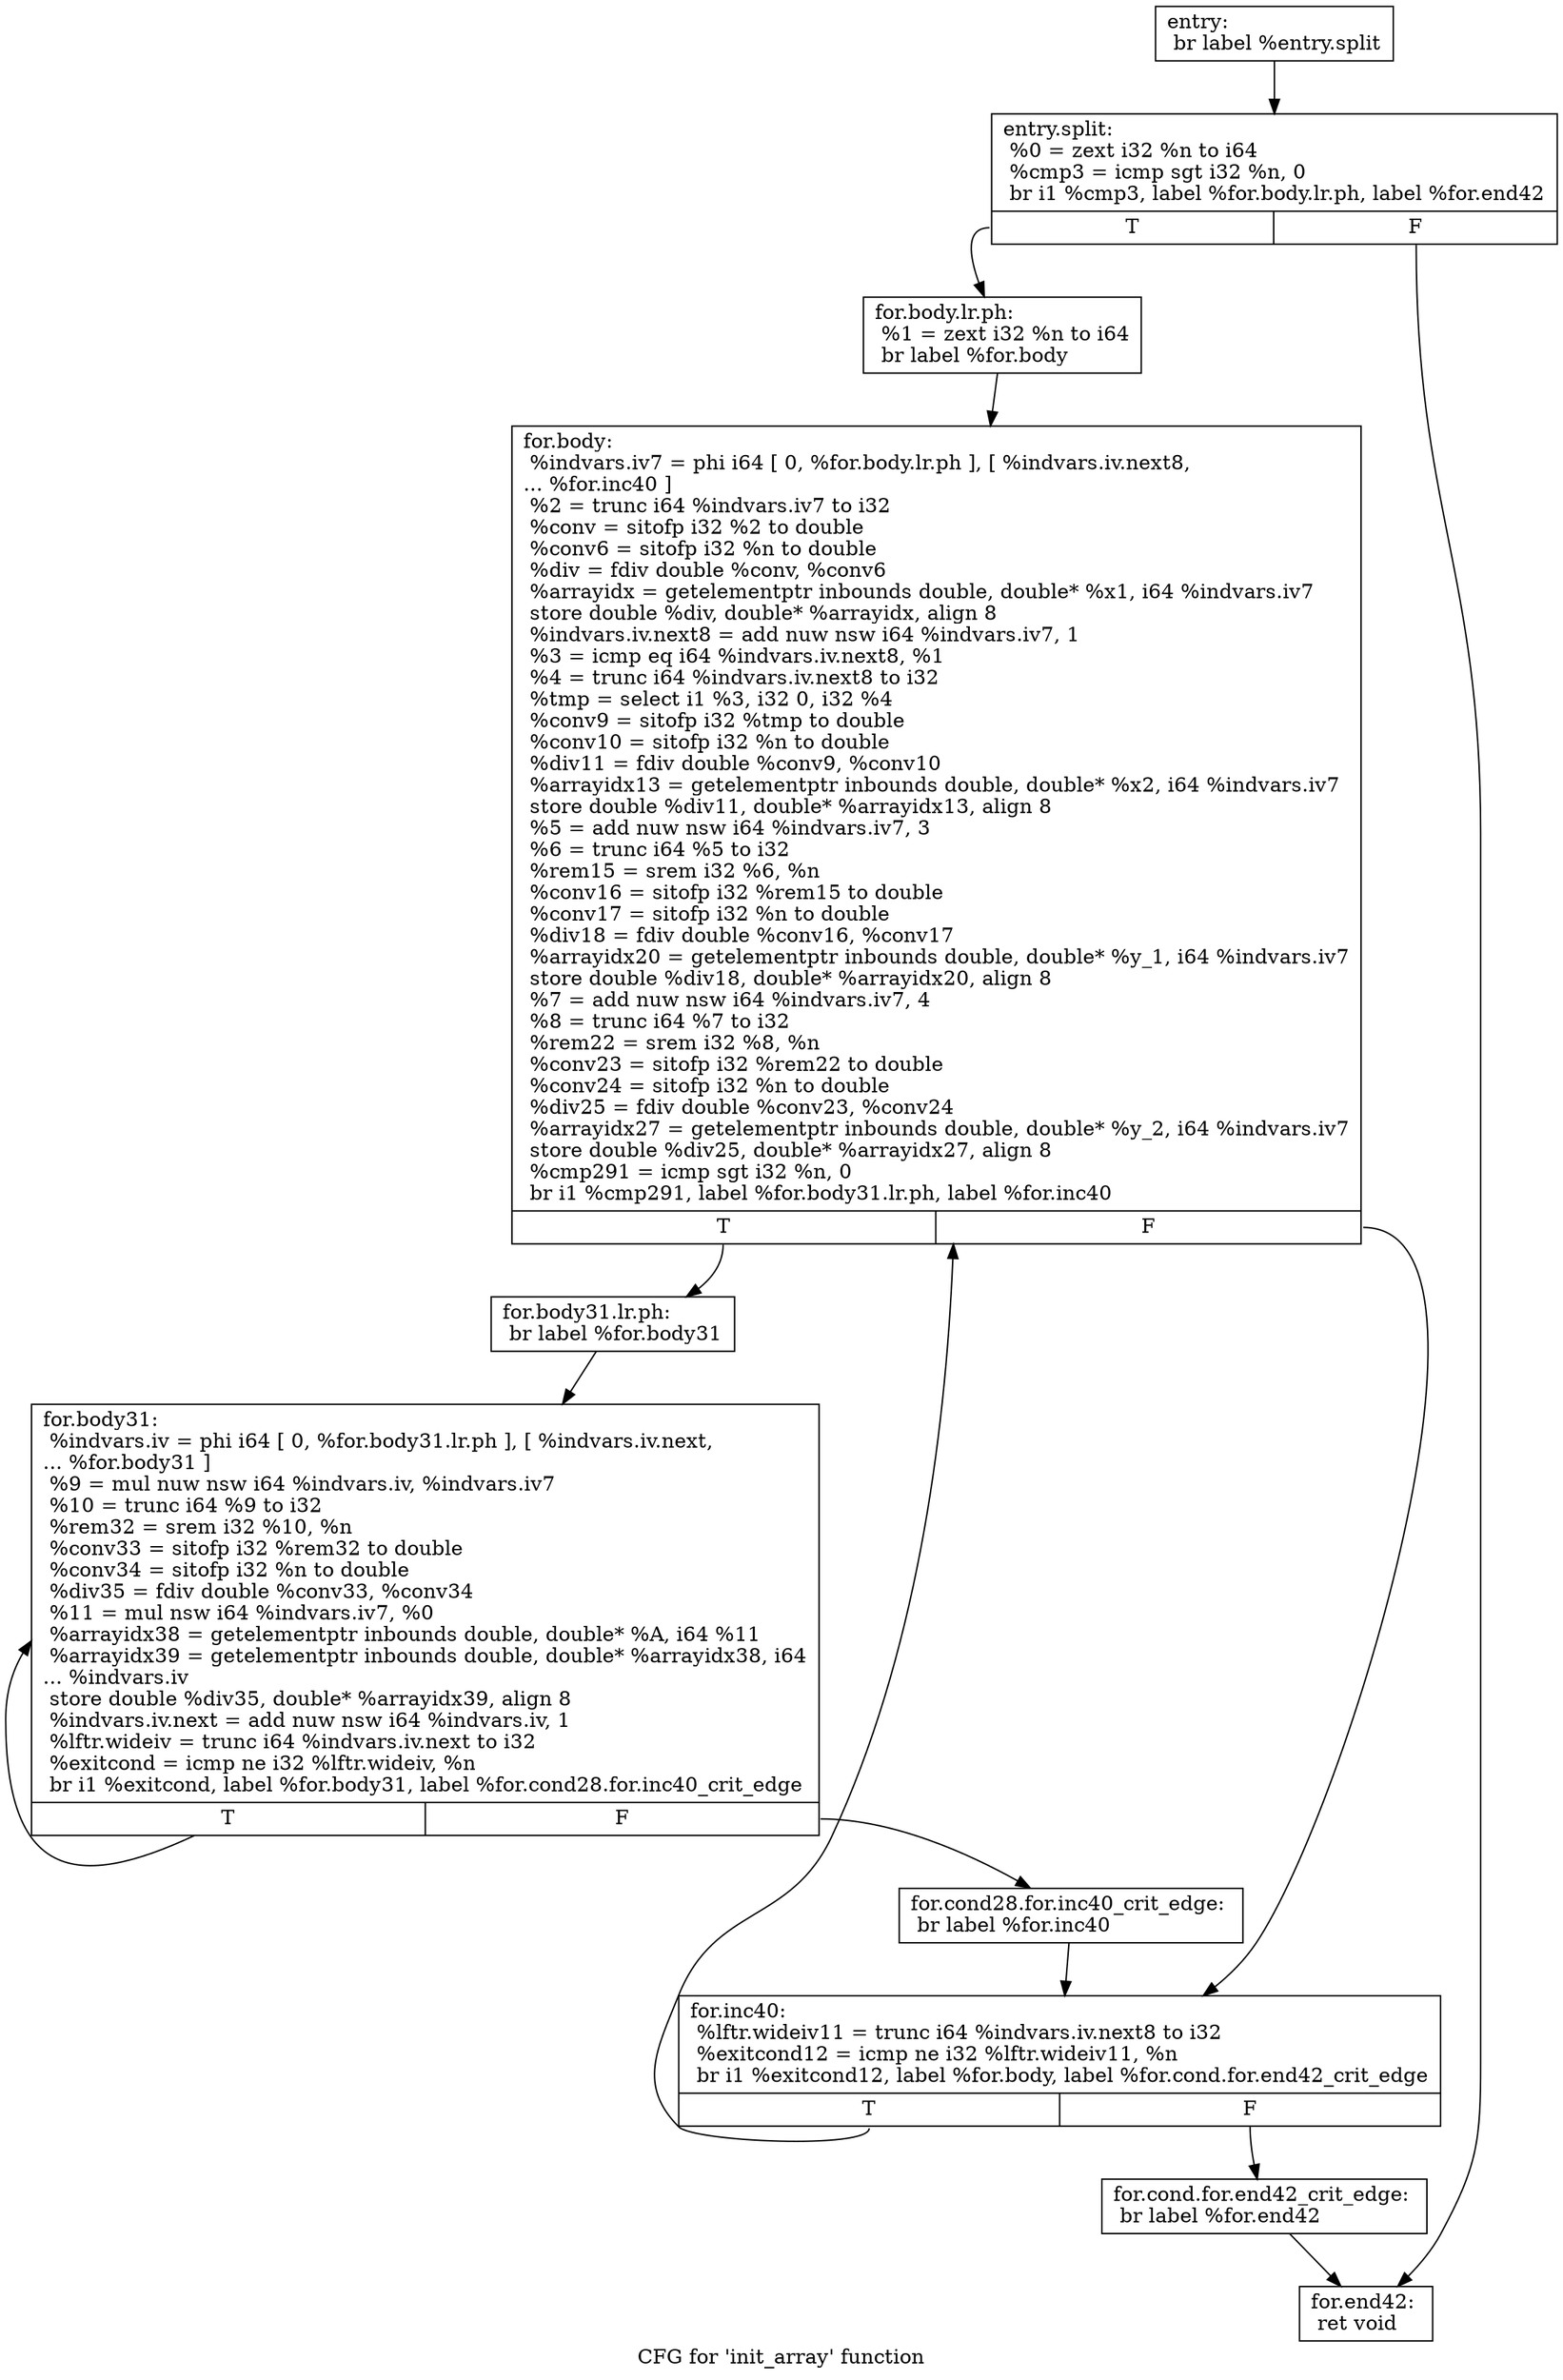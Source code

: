 digraph "CFG for 'init_array' function" {
	label="CFG for 'init_array' function";

	Node0x7f8339d0fee0 [shape=record,label="{entry:\l  br label %entry.split\l}"];
	Node0x7f8339d0fee0 -> Node0x7f8339d11650;
	Node0x7f8339d11650 [shape=record,label="{entry.split:                                      \l  %0 = zext i32 %n to i64\l  %cmp3 = icmp sgt i32 %n, 0\l  br i1 %cmp3, label %for.body.lr.ph, label %for.end42\l|{<s0>T|<s1>F}}"];
	Node0x7f8339d11650:s0 -> Node0x7f8339d116a0;
	Node0x7f8339d11650:s1 -> Node0x7f8339d118b0;
	Node0x7f8339d116a0 [shape=record,label="{for.body.lr.ph:                                   \l  %1 = zext i32 %n to i64\l  br label %for.body\l}"];
	Node0x7f8339d116a0 -> Node0x7f8339d11860;
	Node0x7f8339d11860 [shape=record,label="{for.body:                                         \l  %indvars.iv7 = phi i64 [ 0, %for.body.lr.ph ], [ %indvars.iv.next8,\l... %for.inc40 ]\l  %2 = trunc i64 %indvars.iv7 to i32\l  %conv = sitofp i32 %2 to double\l  %conv6 = sitofp i32 %n to double\l  %div = fdiv double %conv, %conv6\l  %arrayidx = getelementptr inbounds double, double* %x1, i64 %indvars.iv7\l  store double %div, double* %arrayidx, align 8\l  %indvars.iv.next8 = add nuw nsw i64 %indvars.iv7, 1\l  %3 = icmp eq i64 %indvars.iv.next8, %1\l  %4 = trunc i64 %indvars.iv.next8 to i32\l  %tmp = select i1 %3, i32 0, i32 %4\l  %conv9 = sitofp i32 %tmp to double\l  %conv10 = sitofp i32 %n to double\l  %div11 = fdiv double %conv9, %conv10\l  %arrayidx13 = getelementptr inbounds double, double* %x2, i64 %indvars.iv7\l  store double %div11, double* %arrayidx13, align 8\l  %5 = add nuw nsw i64 %indvars.iv7, 3\l  %6 = trunc i64 %5 to i32\l  %rem15 = srem i32 %6, %n\l  %conv16 = sitofp i32 %rem15 to double\l  %conv17 = sitofp i32 %n to double\l  %div18 = fdiv double %conv16, %conv17\l  %arrayidx20 = getelementptr inbounds double, double* %y_1, i64 %indvars.iv7\l  store double %div18, double* %arrayidx20, align 8\l  %7 = add nuw nsw i64 %indvars.iv7, 4\l  %8 = trunc i64 %7 to i32\l  %rem22 = srem i32 %8, %n\l  %conv23 = sitofp i32 %rem22 to double\l  %conv24 = sitofp i32 %n to double\l  %div25 = fdiv double %conv23, %conv24\l  %arrayidx27 = getelementptr inbounds double, double* %y_2, i64 %indvars.iv7\l  store double %div25, double* %arrayidx27, align 8\l  %cmp291 = icmp sgt i32 %n, 0\l  br i1 %cmp291, label %for.body31.lr.ph, label %for.inc40\l|{<s0>T|<s1>F}}"];
	Node0x7f8339d11860:s0 -> Node0x7f8339d13090;
	Node0x7f8339d11860:s1 -> Node0x7f8339d11bd0;
	Node0x7f8339d13090 [shape=record,label="{for.body31.lr.ph:                                 \l  br label %for.body31\l}"];
	Node0x7f8339d13090 -> Node0x7f8339d13110;
	Node0x7f8339d13110 [shape=record,label="{for.body31:                                       \l  %indvars.iv = phi i64 [ 0, %for.body31.lr.ph ], [ %indvars.iv.next,\l... %for.body31 ]\l  %9 = mul nuw nsw i64 %indvars.iv, %indvars.iv7\l  %10 = trunc i64 %9 to i32\l  %rem32 = srem i32 %10, %n\l  %conv33 = sitofp i32 %rem32 to double\l  %conv34 = sitofp i32 %n to double\l  %div35 = fdiv double %conv33, %conv34\l  %11 = mul nsw i64 %indvars.iv7, %0\l  %arrayidx38 = getelementptr inbounds double, double* %A, i64 %11\l  %arrayidx39 = getelementptr inbounds double, double* %arrayidx38, i64\l... %indvars.iv\l  store double %div35, double* %arrayidx39, align 8\l  %indvars.iv.next = add nuw nsw i64 %indvars.iv, 1\l  %lftr.wideiv = trunc i64 %indvars.iv.next to i32\l  %exitcond = icmp ne i32 %lftr.wideiv, %n\l  br i1 %exitcond, label %for.body31, label %for.cond28.for.inc40_crit_edge\l|{<s0>T|<s1>F}}"];
	Node0x7f8339d13110:s0 -> Node0x7f8339d13110;
	Node0x7f8339d13110:s1 -> Node0x7f8339d131f0;
	Node0x7f8339d131f0 [shape=record,label="{for.cond28.for.inc40_crit_edge:                   \l  br label %for.inc40\l}"];
	Node0x7f8339d131f0 -> Node0x7f8339d11bd0;
	Node0x7f8339d11bd0 [shape=record,label="{for.inc40:                                        \l  %lftr.wideiv11 = trunc i64 %indvars.iv.next8 to i32\l  %exitcond12 = icmp ne i32 %lftr.wideiv11, %n\l  br i1 %exitcond12, label %for.body, label %for.cond.for.end42_crit_edge\l|{<s0>T|<s1>F}}"];
	Node0x7f8339d11bd0:s0 -> Node0x7f8339d11860;
	Node0x7f8339d11bd0:s1 -> Node0x7f8339d11dd0;
	Node0x7f8339d11dd0 [shape=record,label="{for.cond.for.end42_crit_edge:                     \l  br label %for.end42\l}"];
	Node0x7f8339d11dd0 -> Node0x7f8339d118b0;
	Node0x7f8339d118b0 [shape=record,label="{for.end42:                                        \l  ret void\l}"];
}
